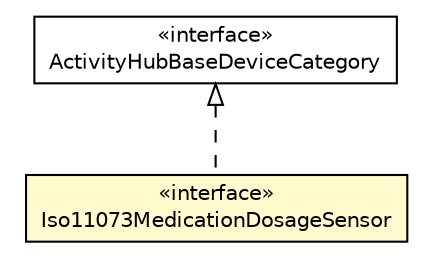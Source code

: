 #!/usr/local/bin/dot
#
# Class diagram 
# Generated by UMLGraph version R5_6-24-gf6e263 (http://www.umlgraph.org/)
#

digraph G {
	edge [fontname="Helvetica",fontsize=10,labelfontname="Helvetica",labelfontsize=10];
	node [fontname="Helvetica",fontsize=10,shape=plaintext];
	nodesep=0.25;
	ranksep=0.5;
	// org.universAAL.lddi.lib.activityhub.devicecategory.Iso11073MedicationDosageSensor
	c193560 [label=<<table title="org.universAAL.lddi.lib.activityhub.devicecategory.Iso11073MedicationDosageSensor" border="0" cellborder="1" cellspacing="0" cellpadding="2" port="p" bgcolor="lemonChiffon" href="./Iso11073MedicationDosageSensor.html">
		<tr><td><table border="0" cellspacing="0" cellpadding="1">
<tr><td align="center" balign="center"> &#171;interface&#187; </td></tr>
<tr><td align="center" balign="center"> Iso11073MedicationDosageSensor </td></tr>
		</table></td></tr>
		</table>>, URL="./Iso11073MedicationDosageSensor.html", fontname="Helvetica", fontcolor="black", fontsize=10.0];
	// org.universAAL.lddi.lib.activityhub.devicecategory.ActivityHubBaseDeviceCategory
	c193568 [label=<<table title="org.universAAL.lddi.lib.activityhub.devicecategory.ActivityHubBaseDeviceCategory" border="0" cellborder="1" cellspacing="0" cellpadding="2" port="p" href="./ActivityHubBaseDeviceCategory.html">
		<tr><td><table border="0" cellspacing="0" cellpadding="1">
<tr><td align="center" balign="center"> &#171;interface&#187; </td></tr>
<tr><td align="center" balign="center"> ActivityHubBaseDeviceCategory </td></tr>
		</table></td></tr>
		</table>>, URL="./ActivityHubBaseDeviceCategory.html", fontname="Helvetica", fontcolor="black", fontsize=10.0];
	//org.universAAL.lddi.lib.activityhub.devicecategory.Iso11073MedicationDosageSensor implements org.universAAL.lddi.lib.activityhub.devicecategory.ActivityHubBaseDeviceCategory
	c193568:p -> c193560:p [dir=back,arrowtail=empty,style=dashed];
}

